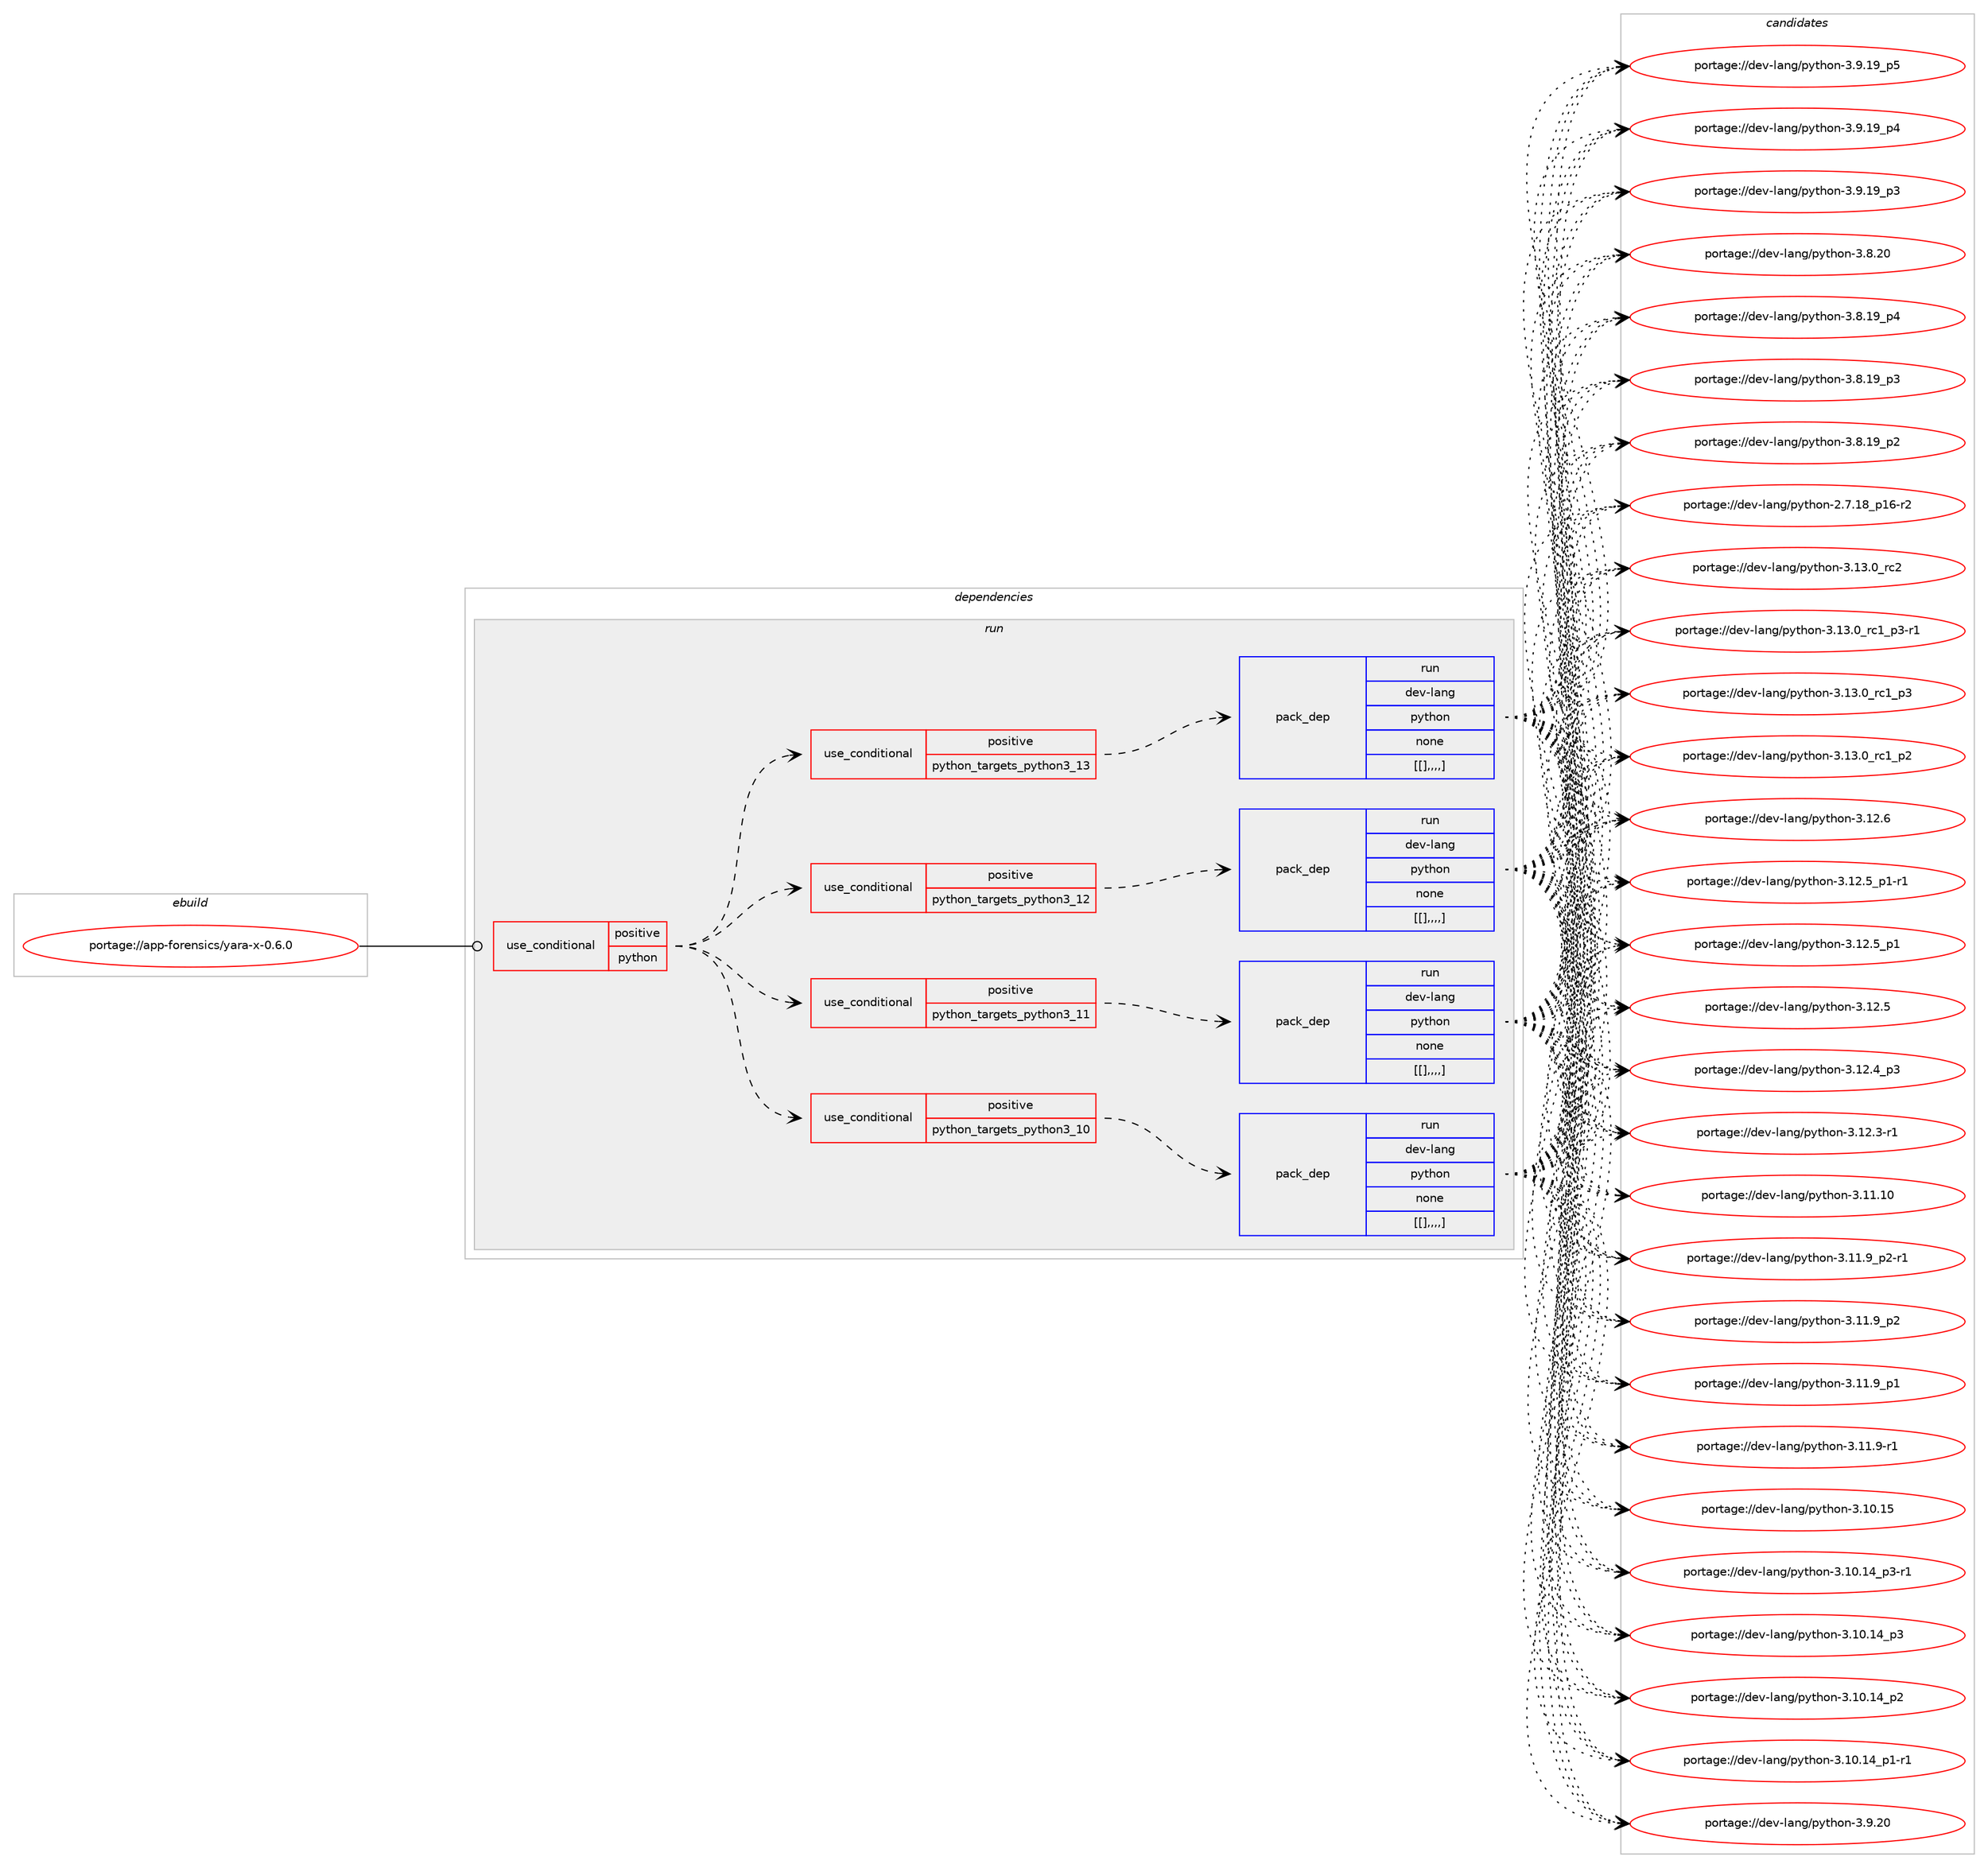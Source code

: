 digraph prolog {

# *************
# Graph options
# *************

newrank=true;
concentrate=true;
compound=true;
graph [rankdir=LR,fontname=Helvetica,fontsize=10,ranksep=1.5];#, ranksep=2.5, nodesep=0.2];
edge  [arrowhead=vee];
node  [fontname=Helvetica,fontsize=10];

# **********
# The ebuild
# **********

subgraph cluster_leftcol {
color=gray;
label=<<i>ebuild</i>>;
id [label="portage://app-forensics/yara-x-0.6.0", color=red, width=4, href="../app-forensics/yara-x-0.6.0.svg"];
}

# ****************
# The dependencies
# ****************

subgraph cluster_midcol {
color=gray;
label=<<i>dependencies</i>>;
subgraph cluster_compile {
fillcolor="#eeeeee";
style=filled;
label=<<i>compile</i>>;
}
subgraph cluster_compileandrun {
fillcolor="#eeeeee";
style=filled;
label=<<i>compile and run</i>>;
}
subgraph cluster_run {
fillcolor="#eeeeee";
style=filled;
label=<<i>run</i>>;
subgraph cond10934 {
dependency36790 [label=<<TABLE BORDER="0" CELLBORDER="1" CELLSPACING="0" CELLPADDING="4"><TR><TD ROWSPAN="3" CELLPADDING="10">use_conditional</TD></TR><TR><TD>positive</TD></TR><TR><TD>python</TD></TR></TABLE>>, shape=none, color=red];
subgraph cond10935 {
dependency36791 [label=<<TABLE BORDER="0" CELLBORDER="1" CELLSPACING="0" CELLPADDING="4"><TR><TD ROWSPAN="3" CELLPADDING="10">use_conditional</TD></TR><TR><TD>positive</TD></TR><TR><TD>python_targets_python3_10</TD></TR></TABLE>>, shape=none, color=red];
subgraph pack25484 {
dependency36792 [label=<<TABLE BORDER="0" CELLBORDER="1" CELLSPACING="0" CELLPADDING="4" WIDTH="220"><TR><TD ROWSPAN="6" CELLPADDING="30">pack_dep</TD></TR><TR><TD WIDTH="110">run</TD></TR><TR><TD>dev-lang</TD></TR><TR><TD>python</TD></TR><TR><TD>none</TD></TR><TR><TD>[[],,,,]</TD></TR></TABLE>>, shape=none, color=blue];
}
dependency36791:e -> dependency36792:w [weight=20,style="dashed",arrowhead="vee"];
}
dependency36790:e -> dependency36791:w [weight=20,style="dashed",arrowhead="vee"];
subgraph cond10936 {
dependency36793 [label=<<TABLE BORDER="0" CELLBORDER="1" CELLSPACING="0" CELLPADDING="4"><TR><TD ROWSPAN="3" CELLPADDING="10">use_conditional</TD></TR><TR><TD>positive</TD></TR><TR><TD>python_targets_python3_11</TD></TR></TABLE>>, shape=none, color=red];
subgraph pack25485 {
dependency36794 [label=<<TABLE BORDER="0" CELLBORDER="1" CELLSPACING="0" CELLPADDING="4" WIDTH="220"><TR><TD ROWSPAN="6" CELLPADDING="30">pack_dep</TD></TR><TR><TD WIDTH="110">run</TD></TR><TR><TD>dev-lang</TD></TR><TR><TD>python</TD></TR><TR><TD>none</TD></TR><TR><TD>[[],,,,]</TD></TR></TABLE>>, shape=none, color=blue];
}
dependency36793:e -> dependency36794:w [weight=20,style="dashed",arrowhead="vee"];
}
dependency36790:e -> dependency36793:w [weight=20,style="dashed",arrowhead="vee"];
subgraph cond10937 {
dependency36795 [label=<<TABLE BORDER="0" CELLBORDER="1" CELLSPACING="0" CELLPADDING="4"><TR><TD ROWSPAN="3" CELLPADDING="10">use_conditional</TD></TR><TR><TD>positive</TD></TR><TR><TD>python_targets_python3_12</TD></TR></TABLE>>, shape=none, color=red];
subgraph pack25486 {
dependency36796 [label=<<TABLE BORDER="0" CELLBORDER="1" CELLSPACING="0" CELLPADDING="4" WIDTH="220"><TR><TD ROWSPAN="6" CELLPADDING="30">pack_dep</TD></TR><TR><TD WIDTH="110">run</TD></TR><TR><TD>dev-lang</TD></TR><TR><TD>python</TD></TR><TR><TD>none</TD></TR><TR><TD>[[],,,,]</TD></TR></TABLE>>, shape=none, color=blue];
}
dependency36795:e -> dependency36796:w [weight=20,style="dashed",arrowhead="vee"];
}
dependency36790:e -> dependency36795:w [weight=20,style="dashed",arrowhead="vee"];
subgraph cond10938 {
dependency36797 [label=<<TABLE BORDER="0" CELLBORDER="1" CELLSPACING="0" CELLPADDING="4"><TR><TD ROWSPAN="3" CELLPADDING="10">use_conditional</TD></TR><TR><TD>positive</TD></TR><TR><TD>python_targets_python3_13</TD></TR></TABLE>>, shape=none, color=red];
subgraph pack25487 {
dependency36798 [label=<<TABLE BORDER="0" CELLBORDER="1" CELLSPACING="0" CELLPADDING="4" WIDTH="220"><TR><TD ROWSPAN="6" CELLPADDING="30">pack_dep</TD></TR><TR><TD WIDTH="110">run</TD></TR><TR><TD>dev-lang</TD></TR><TR><TD>python</TD></TR><TR><TD>none</TD></TR><TR><TD>[[],,,,]</TD></TR></TABLE>>, shape=none, color=blue];
}
dependency36797:e -> dependency36798:w [weight=20,style="dashed",arrowhead="vee"];
}
dependency36790:e -> dependency36797:w [weight=20,style="dashed",arrowhead="vee"];
}
id:e -> dependency36790:w [weight=20,style="solid",arrowhead="odot"];
}
}

# **************
# The candidates
# **************

subgraph cluster_choices {
rank=same;
color=gray;
label=<<i>candidates</i>>;

subgraph choice25484 {
color=black;
nodesep=1;
choice10010111845108971101034711212111610411111045514649514648951149950 [label="portage://dev-lang/python-3.13.0_rc2", color=red, width=4,href="../dev-lang/python-3.13.0_rc2.svg"];
choice1001011184510897110103471121211161041111104551464951464895114994995112514511449 [label="portage://dev-lang/python-3.13.0_rc1_p3-r1", color=red, width=4,href="../dev-lang/python-3.13.0_rc1_p3-r1.svg"];
choice100101118451089711010347112121116104111110455146495146489511499499511251 [label="portage://dev-lang/python-3.13.0_rc1_p3", color=red, width=4,href="../dev-lang/python-3.13.0_rc1_p3.svg"];
choice100101118451089711010347112121116104111110455146495146489511499499511250 [label="portage://dev-lang/python-3.13.0_rc1_p2", color=red, width=4,href="../dev-lang/python-3.13.0_rc1_p2.svg"];
choice10010111845108971101034711212111610411111045514649504654 [label="portage://dev-lang/python-3.12.6", color=red, width=4,href="../dev-lang/python-3.12.6.svg"];
choice1001011184510897110103471121211161041111104551464950465395112494511449 [label="portage://dev-lang/python-3.12.5_p1-r1", color=red, width=4,href="../dev-lang/python-3.12.5_p1-r1.svg"];
choice100101118451089711010347112121116104111110455146495046539511249 [label="portage://dev-lang/python-3.12.5_p1", color=red, width=4,href="../dev-lang/python-3.12.5_p1.svg"];
choice10010111845108971101034711212111610411111045514649504653 [label="portage://dev-lang/python-3.12.5", color=red, width=4,href="../dev-lang/python-3.12.5.svg"];
choice100101118451089711010347112121116104111110455146495046529511251 [label="portage://dev-lang/python-3.12.4_p3", color=red, width=4,href="../dev-lang/python-3.12.4_p3.svg"];
choice100101118451089711010347112121116104111110455146495046514511449 [label="portage://dev-lang/python-3.12.3-r1", color=red, width=4,href="../dev-lang/python-3.12.3-r1.svg"];
choice1001011184510897110103471121211161041111104551464949464948 [label="portage://dev-lang/python-3.11.10", color=red, width=4,href="../dev-lang/python-3.11.10.svg"];
choice1001011184510897110103471121211161041111104551464949465795112504511449 [label="portage://dev-lang/python-3.11.9_p2-r1", color=red, width=4,href="../dev-lang/python-3.11.9_p2-r1.svg"];
choice100101118451089711010347112121116104111110455146494946579511250 [label="portage://dev-lang/python-3.11.9_p2", color=red, width=4,href="../dev-lang/python-3.11.9_p2.svg"];
choice100101118451089711010347112121116104111110455146494946579511249 [label="portage://dev-lang/python-3.11.9_p1", color=red, width=4,href="../dev-lang/python-3.11.9_p1.svg"];
choice100101118451089711010347112121116104111110455146494946574511449 [label="portage://dev-lang/python-3.11.9-r1", color=red, width=4,href="../dev-lang/python-3.11.9-r1.svg"];
choice1001011184510897110103471121211161041111104551464948464953 [label="portage://dev-lang/python-3.10.15", color=red, width=4,href="../dev-lang/python-3.10.15.svg"];
choice100101118451089711010347112121116104111110455146494846495295112514511449 [label="portage://dev-lang/python-3.10.14_p3-r1", color=red, width=4,href="../dev-lang/python-3.10.14_p3-r1.svg"];
choice10010111845108971101034711212111610411111045514649484649529511251 [label="portage://dev-lang/python-3.10.14_p3", color=red, width=4,href="../dev-lang/python-3.10.14_p3.svg"];
choice10010111845108971101034711212111610411111045514649484649529511250 [label="portage://dev-lang/python-3.10.14_p2", color=red, width=4,href="../dev-lang/python-3.10.14_p2.svg"];
choice100101118451089711010347112121116104111110455146494846495295112494511449 [label="portage://dev-lang/python-3.10.14_p1-r1", color=red, width=4,href="../dev-lang/python-3.10.14_p1-r1.svg"];
choice10010111845108971101034711212111610411111045514657465048 [label="portage://dev-lang/python-3.9.20", color=red, width=4,href="../dev-lang/python-3.9.20.svg"];
choice100101118451089711010347112121116104111110455146574649579511253 [label="portage://dev-lang/python-3.9.19_p5", color=red, width=4,href="../dev-lang/python-3.9.19_p5.svg"];
choice100101118451089711010347112121116104111110455146574649579511252 [label="portage://dev-lang/python-3.9.19_p4", color=red, width=4,href="../dev-lang/python-3.9.19_p4.svg"];
choice100101118451089711010347112121116104111110455146574649579511251 [label="portage://dev-lang/python-3.9.19_p3", color=red, width=4,href="../dev-lang/python-3.9.19_p3.svg"];
choice10010111845108971101034711212111610411111045514656465048 [label="portage://dev-lang/python-3.8.20", color=red, width=4,href="../dev-lang/python-3.8.20.svg"];
choice100101118451089711010347112121116104111110455146564649579511252 [label="portage://dev-lang/python-3.8.19_p4", color=red, width=4,href="../dev-lang/python-3.8.19_p4.svg"];
choice100101118451089711010347112121116104111110455146564649579511251 [label="portage://dev-lang/python-3.8.19_p3", color=red, width=4,href="../dev-lang/python-3.8.19_p3.svg"];
choice100101118451089711010347112121116104111110455146564649579511250 [label="portage://dev-lang/python-3.8.19_p2", color=red, width=4,href="../dev-lang/python-3.8.19_p2.svg"];
choice100101118451089711010347112121116104111110455046554649569511249544511450 [label="portage://dev-lang/python-2.7.18_p16-r2", color=red, width=4,href="../dev-lang/python-2.7.18_p16-r2.svg"];
dependency36792:e -> choice10010111845108971101034711212111610411111045514649514648951149950:w [style=dotted,weight="100"];
dependency36792:e -> choice1001011184510897110103471121211161041111104551464951464895114994995112514511449:w [style=dotted,weight="100"];
dependency36792:e -> choice100101118451089711010347112121116104111110455146495146489511499499511251:w [style=dotted,weight="100"];
dependency36792:e -> choice100101118451089711010347112121116104111110455146495146489511499499511250:w [style=dotted,weight="100"];
dependency36792:e -> choice10010111845108971101034711212111610411111045514649504654:w [style=dotted,weight="100"];
dependency36792:e -> choice1001011184510897110103471121211161041111104551464950465395112494511449:w [style=dotted,weight="100"];
dependency36792:e -> choice100101118451089711010347112121116104111110455146495046539511249:w [style=dotted,weight="100"];
dependency36792:e -> choice10010111845108971101034711212111610411111045514649504653:w [style=dotted,weight="100"];
dependency36792:e -> choice100101118451089711010347112121116104111110455146495046529511251:w [style=dotted,weight="100"];
dependency36792:e -> choice100101118451089711010347112121116104111110455146495046514511449:w [style=dotted,weight="100"];
dependency36792:e -> choice1001011184510897110103471121211161041111104551464949464948:w [style=dotted,weight="100"];
dependency36792:e -> choice1001011184510897110103471121211161041111104551464949465795112504511449:w [style=dotted,weight="100"];
dependency36792:e -> choice100101118451089711010347112121116104111110455146494946579511250:w [style=dotted,weight="100"];
dependency36792:e -> choice100101118451089711010347112121116104111110455146494946579511249:w [style=dotted,weight="100"];
dependency36792:e -> choice100101118451089711010347112121116104111110455146494946574511449:w [style=dotted,weight="100"];
dependency36792:e -> choice1001011184510897110103471121211161041111104551464948464953:w [style=dotted,weight="100"];
dependency36792:e -> choice100101118451089711010347112121116104111110455146494846495295112514511449:w [style=dotted,weight="100"];
dependency36792:e -> choice10010111845108971101034711212111610411111045514649484649529511251:w [style=dotted,weight="100"];
dependency36792:e -> choice10010111845108971101034711212111610411111045514649484649529511250:w [style=dotted,weight="100"];
dependency36792:e -> choice100101118451089711010347112121116104111110455146494846495295112494511449:w [style=dotted,weight="100"];
dependency36792:e -> choice10010111845108971101034711212111610411111045514657465048:w [style=dotted,weight="100"];
dependency36792:e -> choice100101118451089711010347112121116104111110455146574649579511253:w [style=dotted,weight="100"];
dependency36792:e -> choice100101118451089711010347112121116104111110455146574649579511252:w [style=dotted,weight="100"];
dependency36792:e -> choice100101118451089711010347112121116104111110455146574649579511251:w [style=dotted,weight="100"];
dependency36792:e -> choice10010111845108971101034711212111610411111045514656465048:w [style=dotted,weight="100"];
dependency36792:e -> choice100101118451089711010347112121116104111110455146564649579511252:w [style=dotted,weight="100"];
dependency36792:e -> choice100101118451089711010347112121116104111110455146564649579511251:w [style=dotted,weight="100"];
dependency36792:e -> choice100101118451089711010347112121116104111110455146564649579511250:w [style=dotted,weight="100"];
dependency36792:e -> choice100101118451089711010347112121116104111110455046554649569511249544511450:w [style=dotted,weight="100"];
}
subgraph choice25485 {
color=black;
nodesep=1;
choice10010111845108971101034711212111610411111045514649514648951149950 [label="portage://dev-lang/python-3.13.0_rc2", color=red, width=4,href="../dev-lang/python-3.13.0_rc2.svg"];
choice1001011184510897110103471121211161041111104551464951464895114994995112514511449 [label="portage://dev-lang/python-3.13.0_rc1_p3-r1", color=red, width=4,href="../dev-lang/python-3.13.0_rc1_p3-r1.svg"];
choice100101118451089711010347112121116104111110455146495146489511499499511251 [label="portage://dev-lang/python-3.13.0_rc1_p3", color=red, width=4,href="../dev-lang/python-3.13.0_rc1_p3.svg"];
choice100101118451089711010347112121116104111110455146495146489511499499511250 [label="portage://dev-lang/python-3.13.0_rc1_p2", color=red, width=4,href="../dev-lang/python-3.13.0_rc1_p2.svg"];
choice10010111845108971101034711212111610411111045514649504654 [label="portage://dev-lang/python-3.12.6", color=red, width=4,href="../dev-lang/python-3.12.6.svg"];
choice1001011184510897110103471121211161041111104551464950465395112494511449 [label="portage://dev-lang/python-3.12.5_p1-r1", color=red, width=4,href="../dev-lang/python-3.12.5_p1-r1.svg"];
choice100101118451089711010347112121116104111110455146495046539511249 [label="portage://dev-lang/python-3.12.5_p1", color=red, width=4,href="../dev-lang/python-3.12.5_p1.svg"];
choice10010111845108971101034711212111610411111045514649504653 [label="portage://dev-lang/python-3.12.5", color=red, width=4,href="../dev-lang/python-3.12.5.svg"];
choice100101118451089711010347112121116104111110455146495046529511251 [label="portage://dev-lang/python-3.12.4_p3", color=red, width=4,href="../dev-lang/python-3.12.4_p3.svg"];
choice100101118451089711010347112121116104111110455146495046514511449 [label="portage://dev-lang/python-3.12.3-r1", color=red, width=4,href="../dev-lang/python-3.12.3-r1.svg"];
choice1001011184510897110103471121211161041111104551464949464948 [label="portage://dev-lang/python-3.11.10", color=red, width=4,href="../dev-lang/python-3.11.10.svg"];
choice1001011184510897110103471121211161041111104551464949465795112504511449 [label="portage://dev-lang/python-3.11.9_p2-r1", color=red, width=4,href="../dev-lang/python-3.11.9_p2-r1.svg"];
choice100101118451089711010347112121116104111110455146494946579511250 [label="portage://dev-lang/python-3.11.9_p2", color=red, width=4,href="../dev-lang/python-3.11.9_p2.svg"];
choice100101118451089711010347112121116104111110455146494946579511249 [label="portage://dev-lang/python-3.11.9_p1", color=red, width=4,href="../dev-lang/python-3.11.9_p1.svg"];
choice100101118451089711010347112121116104111110455146494946574511449 [label="portage://dev-lang/python-3.11.9-r1", color=red, width=4,href="../dev-lang/python-3.11.9-r1.svg"];
choice1001011184510897110103471121211161041111104551464948464953 [label="portage://dev-lang/python-3.10.15", color=red, width=4,href="../dev-lang/python-3.10.15.svg"];
choice100101118451089711010347112121116104111110455146494846495295112514511449 [label="portage://dev-lang/python-3.10.14_p3-r1", color=red, width=4,href="../dev-lang/python-3.10.14_p3-r1.svg"];
choice10010111845108971101034711212111610411111045514649484649529511251 [label="portage://dev-lang/python-3.10.14_p3", color=red, width=4,href="../dev-lang/python-3.10.14_p3.svg"];
choice10010111845108971101034711212111610411111045514649484649529511250 [label="portage://dev-lang/python-3.10.14_p2", color=red, width=4,href="../dev-lang/python-3.10.14_p2.svg"];
choice100101118451089711010347112121116104111110455146494846495295112494511449 [label="portage://dev-lang/python-3.10.14_p1-r1", color=red, width=4,href="../dev-lang/python-3.10.14_p1-r1.svg"];
choice10010111845108971101034711212111610411111045514657465048 [label="portage://dev-lang/python-3.9.20", color=red, width=4,href="../dev-lang/python-3.9.20.svg"];
choice100101118451089711010347112121116104111110455146574649579511253 [label="portage://dev-lang/python-3.9.19_p5", color=red, width=4,href="../dev-lang/python-3.9.19_p5.svg"];
choice100101118451089711010347112121116104111110455146574649579511252 [label="portage://dev-lang/python-3.9.19_p4", color=red, width=4,href="../dev-lang/python-3.9.19_p4.svg"];
choice100101118451089711010347112121116104111110455146574649579511251 [label="portage://dev-lang/python-3.9.19_p3", color=red, width=4,href="../dev-lang/python-3.9.19_p3.svg"];
choice10010111845108971101034711212111610411111045514656465048 [label="portage://dev-lang/python-3.8.20", color=red, width=4,href="../dev-lang/python-3.8.20.svg"];
choice100101118451089711010347112121116104111110455146564649579511252 [label="portage://dev-lang/python-3.8.19_p4", color=red, width=4,href="../dev-lang/python-3.8.19_p4.svg"];
choice100101118451089711010347112121116104111110455146564649579511251 [label="portage://dev-lang/python-3.8.19_p3", color=red, width=4,href="../dev-lang/python-3.8.19_p3.svg"];
choice100101118451089711010347112121116104111110455146564649579511250 [label="portage://dev-lang/python-3.8.19_p2", color=red, width=4,href="../dev-lang/python-3.8.19_p2.svg"];
choice100101118451089711010347112121116104111110455046554649569511249544511450 [label="portage://dev-lang/python-2.7.18_p16-r2", color=red, width=4,href="../dev-lang/python-2.7.18_p16-r2.svg"];
dependency36794:e -> choice10010111845108971101034711212111610411111045514649514648951149950:w [style=dotted,weight="100"];
dependency36794:e -> choice1001011184510897110103471121211161041111104551464951464895114994995112514511449:w [style=dotted,weight="100"];
dependency36794:e -> choice100101118451089711010347112121116104111110455146495146489511499499511251:w [style=dotted,weight="100"];
dependency36794:e -> choice100101118451089711010347112121116104111110455146495146489511499499511250:w [style=dotted,weight="100"];
dependency36794:e -> choice10010111845108971101034711212111610411111045514649504654:w [style=dotted,weight="100"];
dependency36794:e -> choice1001011184510897110103471121211161041111104551464950465395112494511449:w [style=dotted,weight="100"];
dependency36794:e -> choice100101118451089711010347112121116104111110455146495046539511249:w [style=dotted,weight="100"];
dependency36794:e -> choice10010111845108971101034711212111610411111045514649504653:w [style=dotted,weight="100"];
dependency36794:e -> choice100101118451089711010347112121116104111110455146495046529511251:w [style=dotted,weight="100"];
dependency36794:e -> choice100101118451089711010347112121116104111110455146495046514511449:w [style=dotted,weight="100"];
dependency36794:e -> choice1001011184510897110103471121211161041111104551464949464948:w [style=dotted,weight="100"];
dependency36794:e -> choice1001011184510897110103471121211161041111104551464949465795112504511449:w [style=dotted,weight="100"];
dependency36794:e -> choice100101118451089711010347112121116104111110455146494946579511250:w [style=dotted,weight="100"];
dependency36794:e -> choice100101118451089711010347112121116104111110455146494946579511249:w [style=dotted,weight="100"];
dependency36794:e -> choice100101118451089711010347112121116104111110455146494946574511449:w [style=dotted,weight="100"];
dependency36794:e -> choice1001011184510897110103471121211161041111104551464948464953:w [style=dotted,weight="100"];
dependency36794:e -> choice100101118451089711010347112121116104111110455146494846495295112514511449:w [style=dotted,weight="100"];
dependency36794:e -> choice10010111845108971101034711212111610411111045514649484649529511251:w [style=dotted,weight="100"];
dependency36794:e -> choice10010111845108971101034711212111610411111045514649484649529511250:w [style=dotted,weight="100"];
dependency36794:e -> choice100101118451089711010347112121116104111110455146494846495295112494511449:w [style=dotted,weight="100"];
dependency36794:e -> choice10010111845108971101034711212111610411111045514657465048:w [style=dotted,weight="100"];
dependency36794:e -> choice100101118451089711010347112121116104111110455146574649579511253:w [style=dotted,weight="100"];
dependency36794:e -> choice100101118451089711010347112121116104111110455146574649579511252:w [style=dotted,weight="100"];
dependency36794:e -> choice100101118451089711010347112121116104111110455146574649579511251:w [style=dotted,weight="100"];
dependency36794:e -> choice10010111845108971101034711212111610411111045514656465048:w [style=dotted,weight="100"];
dependency36794:e -> choice100101118451089711010347112121116104111110455146564649579511252:w [style=dotted,weight="100"];
dependency36794:e -> choice100101118451089711010347112121116104111110455146564649579511251:w [style=dotted,weight="100"];
dependency36794:e -> choice100101118451089711010347112121116104111110455146564649579511250:w [style=dotted,weight="100"];
dependency36794:e -> choice100101118451089711010347112121116104111110455046554649569511249544511450:w [style=dotted,weight="100"];
}
subgraph choice25486 {
color=black;
nodesep=1;
choice10010111845108971101034711212111610411111045514649514648951149950 [label="portage://dev-lang/python-3.13.0_rc2", color=red, width=4,href="../dev-lang/python-3.13.0_rc2.svg"];
choice1001011184510897110103471121211161041111104551464951464895114994995112514511449 [label="portage://dev-lang/python-3.13.0_rc1_p3-r1", color=red, width=4,href="../dev-lang/python-3.13.0_rc1_p3-r1.svg"];
choice100101118451089711010347112121116104111110455146495146489511499499511251 [label="portage://dev-lang/python-3.13.0_rc1_p3", color=red, width=4,href="../dev-lang/python-3.13.0_rc1_p3.svg"];
choice100101118451089711010347112121116104111110455146495146489511499499511250 [label="portage://dev-lang/python-3.13.0_rc1_p2", color=red, width=4,href="../dev-lang/python-3.13.0_rc1_p2.svg"];
choice10010111845108971101034711212111610411111045514649504654 [label="portage://dev-lang/python-3.12.6", color=red, width=4,href="../dev-lang/python-3.12.6.svg"];
choice1001011184510897110103471121211161041111104551464950465395112494511449 [label="portage://dev-lang/python-3.12.5_p1-r1", color=red, width=4,href="../dev-lang/python-3.12.5_p1-r1.svg"];
choice100101118451089711010347112121116104111110455146495046539511249 [label="portage://dev-lang/python-3.12.5_p1", color=red, width=4,href="../dev-lang/python-3.12.5_p1.svg"];
choice10010111845108971101034711212111610411111045514649504653 [label="portage://dev-lang/python-3.12.5", color=red, width=4,href="../dev-lang/python-3.12.5.svg"];
choice100101118451089711010347112121116104111110455146495046529511251 [label="portage://dev-lang/python-3.12.4_p3", color=red, width=4,href="../dev-lang/python-3.12.4_p3.svg"];
choice100101118451089711010347112121116104111110455146495046514511449 [label="portage://dev-lang/python-3.12.3-r1", color=red, width=4,href="../dev-lang/python-3.12.3-r1.svg"];
choice1001011184510897110103471121211161041111104551464949464948 [label="portage://dev-lang/python-3.11.10", color=red, width=4,href="../dev-lang/python-3.11.10.svg"];
choice1001011184510897110103471121211161041111104551464949465795112504511449 [label="portage://dev-lang/python-3.11.9_p2-r1", color=red, width=4,href="../dev-lang/python-3.11.9_p2-r1.svg"];
choice100101118451089711010347112121116104111110455146494946579511250 [label="portage://dev-lang/python-3.11.9_p2", color=red, width=4,href="../dev-lang/python-3.11.9_p2.svg"];
choice100101118451089711010347112121116104111110455146494946579511249 [label="portage://dev-lang/python-3.11.9_p1", color=red, width=4,href="../dev-lang/python-3.11.9_p1.svg"];
choice100101118451089711010347112121116104111110455146494946574511449 [label="portage://dev-lang/python-3.11.9-r1", color=red, width=4,href="../dev-lang/python-3.11.9-r1.svg"];
choice1001011184510897110103471121211161041111104551464948464953 [label="portage://dev-lang/python-3.10.15", color=red, width=4,href="../dev-lang/python-3.10.15.svg"];
choice100101118451089711010347112121116104111110455146494846495295112514511449 [label="portage://dev-lang/python-3.10.14_p3-r1", color=red, width=4,href="../dev-lang/python-3.10.14_p3-r1.svg"];
choice10010111845108971101034711212111610411111045514649484649529511251 [label="portage://dev-lang/python-3.10.14_p3", color=red, width=4,href="../dev-lang/python-3.10.14_p3.svg"];
choice10010111845108971101034711212111610411111045514649484649529511250 [label="portage://dev-lang/python-3.10.14_p2", color=red, width=4,href="../dev-lang/python-3.10.14_p2.svg"];
choice100101118451089711010347112121116104111110455146494846495295112494511449 [label="portage://dev-lang/python-3.10.14_p1-r1", color=red, width=4,href="../dev-lang/python-3.10.14_p1-r1.svg"];
choice10010111845108971101034711212111610411111045514657465048 [label="portage://dev-lang/python-3.9.20", color=red, width=4,href="../dev-lang/python-3.9.20.svg"];
choice100101118451089711010347112121116104111110455146574649579511253 [label="portage://dev-lang/python-3.9.19_p5", color=red, width=4,href="../dev-lang/python-3.9.19_p5.svg"];
choice100101118451089711010347112121116104111110455146574649579511252 [label="portage://dev-lang/python-3.9.19_p4", color=red, width=4,href="../dev-lang/python-3.9.19_p4.svg"];
choice100101118451089711010347112121116104111110455146574649579511251 [label="portage://dev-lang/python-3.9.19_p3", color=red, width=4,href="../dev-lang/python-3.9.19_p3.svg"];
choice10010111845108971101034711212111610411111045514656465048 [label="portage://dev-lang/python-3.8.20", color=red, width=4,href="../dev-lang/python-3.8.20.svg"];
choice100101118451089711010347112121116104111110455146564649579511252 [label="portage://dev-lang/python-3.8.19_p4", color=red, width=4,href="../dev-lang/python-3.8.19_p4.svg"];
choice100101118451089711010347112121116104111110455146564649579511251 [label="portage://dev-lang/python-3.8.19_p3", color=red, width=4,href="../dev-lang/python-3.8.19_p3.svg"];
choice100101118451089711010347112121116104111110455146564649579511250 [label="portage://dev-lang/python-3.8.19_p2", color=red, width=4,href="../dev-lang/python-3.8.19_p2.svg"];
choice100101118451089711010347112121116104111110455046554649569511249544511450 [label="portage://dev-lang/python-2.7.18_p16-r2", color=red, width=4,href="../dev-lang/python-2.7.18_p16-r2.svg"];
dependency36796:e -> choice10010111845108971101034711212111610411111045514649514648951149950:w [style=dotted,weight="100"];
dependency36796:e -> choice1001011184510897110103471121211161041111104551464951464895114994995112514511449:w [style=dotted,weight="100"];
dependency36796:e -> choice100101118451089711010347112121116104111110455146495146489511499499511251:w [style=dotted,weight="100"];
dependency36796:e -> choice100101118451089711010347112121116104111110455146495146489511499499511250:w [style=dotted,weight="100"];
dependency36796:e -> choice10010111845108971101034711212111610411111045514649504654:w [style=dotted,weight="100"];
dependency36796:e -> choice1001011184510897110103471121211161041111104551464950465395112494511449:w [style=dotted,weight="100"];
dependency36796:e -> choice100101118451089711010347112121116104111110455146495046539511249:w [style=dotted,weight="100"];
dependency36796:e -> choice10010111845108971101034711212111610411111045514649504653:w [style=dotted,weight="100"];
dependency36796:e -> choice100101118451089711010347112121116104111110455146495046529511251:w [style=dotted,weight="100"];
dependency36796:e -> choice100101118451089711010347112121116104111110455146495046514511449:w [style=dotted,weight="100"];
dependency36796:e -> choice1001011184510897110103471121211161041111104551464949464948:w [style=dotted,weight="100"];
dependency36796:e -> choice1001011184510897110103471121211161041111104551464949465795112504511449:w [style=dotted,weight="100"];
dependency36796:e -> choice100101118451089711010347112121116104111110455146494946579511250:w [style=dotted,weight="100"];
dependency36796:e -> choice100101118451089711010347112121116104111110455146494946579511249:w [style=dotted,weight="100"];
dependency36796:e -> choice100101118451089711010347112121116104111110455146494946574511449:w [style=dotted,weight="100"];
dependency36796:e -> choice1001011184510897110103471121211161041111104551464948464953:w [style=dotted,weight="100"];
dependency36796:e -> choice100101118451089711010347112121116104111110455146494846495295112514511449:w [style=dotted,weight="100"];
dependency36796:e -> choice10010111845108971101034711212111610411111045514649484649529511251:w [style=dotted,weight="100"];
dependency36796:e -> choice10010111845108971101034711212111610411111045514649484649529511250:w [style=dotted,weight="100"];
dependency36796:e -> choice100101118451089711010347112121116104111110455146494846495295112494511449:w [style=dotted,weight="100"];
dependency36796:e -> choice10010111845108971101034711212111610411111045514657465048:w [style=dotted,weight="100"];
dependency36796:e -> choice100101118451089711010347112121116104111110455146574649579511253:w [style=dotted,weight="100"];
dependency36796:e -> choice100101118451089711010347112121116104111110455146574649579511252:w [style=dotted,weight="100"];
dependency36796:e -> choice100101118451089711010347112121116104111110455146574649579511251:w [style=dotted,weight="100"];
dependency36796:e -> choice10010111845108971101034711212111610411111045514656465048:w [style=dotted,weight="100"];
dependency36796:e -> choice100101118451089711010347112121116104111110455146564649579511252:w [style=dotted,weight="100"];
dependency36796:e -> choice100101118451089711010347112121116104111110455146564649579511251:w [style=dotted,weight="100"];
dependency36796:e -> choice100101118451089711010347112121116104111110455146564649579511250:w [style=dotted,weight="100"];
dependency36796:e -> choice100101118451089711010347112121116104111110455046554649569511249544511450:w [style=dotted,weight="100"];
}
subgraph choice25487 {
color=black;
nodesep=1;
choice10010111845108971101034711212111610411111045514649514648951149950 [label="portage://dev-lang/python-3.13.0_rc2", color=red, width=4,href="../dev-lang/python-3.13.0_rc2.svg"];
choice1001011184510897110103471121211161041111104551464951464895114994995112514511449 [label="portage://dev-lang/python-3.13.0_rc1_p3-r1", color=red, width=4,href="../dev-lang/python-3.13.0_rc1_p3-r1.svg"];
choice100101118451089711010347112121116104111110455146495146489511499499511251 [label="portage://dev-lang/python-3.13.0_rc1_p3", color=red, width=4,href="../dev-lang/python-3.13.0_rc1_p3.svg"];
choice100101118451089711010347112121116104111110455146495146489511499499511250 [label="portage://dev-lang/python-3.13.0_rc1_p2", color=red, width=4,href="../dev-lang/python-3.13.0_rc1_p2.svg"];
choice10010111845108971101034711212111610411111045514649504654 [label="portage://dev-lang/python-3.12.6", color=red, width=4,href="../dev-lang/python-3.12.6.svg"];
choice1001011184510897110103471121211161041111104551464950465395112494511449 [label="portage://dev-lang/python-3.12.5_p1-r1", color=red, width=4,href="../dev-lang/python-3.12.5_p1-r1.svg"];
choice100101118451089711010347112121116104111110455146495046539511249 [label="portage://dev-lang/python-3.12.5_p1", color=red, width=4,href="../dev-lang/python-3.12.5_p1.svg"];
choice10010111845108971101034711212111610411111045514649504653 [label="portage://dev-lang/python-3.12.5", color=red, width=4,href="../dev-lang/python-3.12.5.svg"];
choice100101118451089711010347112121116104111110455146495046529511251 [label="portage://dev-lang/python-3.12.4_p3", color=red, width=4,href="../dev-lang/python-3.12.4_p3.svg"];
choice100101118451089711010347112121116104111110455146495046514511449 [label="portage://dev-lang/python-3.12.3-r1", color=red, width=4,href="../dev-lang/python-3.12.3-r1.svg"];
choice1001011184510897110103471121211161041111104551464949464948 [label="portage://dev-lang/python-3.11.10", color=red, width=4,href="../dev-lang/python-3.11.10.svg"];
choice1001011184510897110103471121211161041111104551464949465795112504511449 [label="portage://dev-lang/python-3.11.9_p2-r1", color=red, width=4,href="../dev-lang/python-3.11.9_p2-r1.svg"];
choice100101118451089711010347112121116104111110455146494946579511250 [label="portage://dev-lang/python-3.11.9_p2", color=red, width=4,href="../dev-lang/python-3.11.9_p2.svg"];
choice100101118451089711010347112121116104111110455146494946579511249 [label="portage://dev-lang/python-3.11.9_p1", color=red, width=4,href="../dev-lang/python-3.11.9_p1.svg"];
choice100101118451089711010347112121116104111110455146494946574511449 [label="portage://dev-lang/python-3.11.9-r1", color=red, width=4,href="../dev-lang/python-3.11.9-r1.svg"];
choice1001011184510897110103471121211161041111104551464948464953 [label="portage://dev-lang/python-3.10.15", color=red, width=4,href="../dev-lang/python-3.10.15.svg"];
choice100101118451089711010347112121116104111110455146494846495295112514511449 [label="portage://dev-lang/python-3.10.14_p3-r1", color=red, width=4,href="../dev-lang/python-3.10.14_p3-r1.svg"];
choice10010111845108971101034711212111610411111045514649484649529511251 [label="portage://dev-lang/python-3.10.14_p3", color=red, width=4,href="../dev-lang/python-3.10.14_p3.svg"];
choice10010111845108971101034711212111610411111045514649484649529511250 [label="portage://dev-lang/python-3.10.14_p2", color=red, width=4,href="../dev-lang/python-3.10.14_p2.svg"];
choice100101118451089711010347112121116104111110455146494846495295112494511449 [label="portage://dev-lang/python-3.10.14_p1-r1", color=red, width=4,href="../dev-lang/python-3.10.14_p1-r1.svg"];
choice10010111845108971101034711212111610411111045514657465048 [label="portage://dev-lang/python-3.9.20", color=red, width=4,href="../dev-lang/python-3.9.20.svg"];
choice100101118451089711010347112121116104111110455146574649579511253 [label="portage://dev-lang/python-3.9.19_p5", color=red, width=4,href="../dev-lang/python-3.9.19_p5.svg"];
choice100101118451089711010347112121116104111110455146574649579511252 [label="portage://dev-lang/python-3.9.19_p4", color=red, width=4,href="../dev-lang/python-3.9.19_p4.svg"];
choice100101118451089711010347112121116104111110455146574649579511251 [label="portage://dev-lang/python-3.9.19_p3", color=red, width=4,href="../dev-lang/python-3.9.19_p3.svg"];
choice10010111845108971101034711212111610411111045514656465048 [label="portage://dev-lang/python-3.8.20", color=red, width=4,href="../dev-lang/python-3.8.20.svg"];
choice100101118451089711010347112121116104111110455146564649579511252 [label="portage://dev-lang/python-3.8.19_p4", color=red, width=4,href="../dev-lang/python-3.8.19_p4.svg"];
choice100101118451089711010347112121116104111110455146564649579511251 [label="portage://dev-lang/python-3.8.19_p3", color=red, width=4,href="../dev-lang/python-3.8.19_p3.svg"];
choice100101118451089711010347112121116104111110455146564649579511250 [label="portage://dev-lang/python-3.8.19_p2", color=red, width=4,href="../dev-lang/python-3.8.19_p2.svg"];
choice100101118451089711010347112121116104111110455046554649569511249544511450 [label="portage://dev-lang/python-2.7.18_p16-r2", color=red, width=4,href="../dev-lang/python-2.7.18_p16-r2.svg"];
dependency36798:e -> choice10010111845108971101034711212111610411111045514649514648951149950:w [style=dotted,weight="100"];
dependency36798:e -> choice1001011184510897110103471121211161041111104551464951464895114994995112514511449:w [style=dotted,weight="100"];
dependency36798:e -> choice100101118451089711010347112121116104111110455146495146489511499499511251:w [style=dotted,weight="100"];
dependency36798:e -> choice100101118451089711010347112121116104111110455146495146489511499499511250:w [style=dotted,weight="100"];
dependency36798:e -> choice10010111845108971101034711212111610411111045514649504654:w [style=dotted,weight="100"];
dependency36798:e -> choice1001011184510897110103471121211161041111104551464950465395112494511449:w [style=dotted,weight="100"];
dependency36798:e -> choice100101118451089711010347112121116104111110455146495046539511249:w [style=dotted,weight="100"];
dependency36798:e -> choice10010111845108971101034711212111610411111045514649504653:w [style=dotted,weight="100"];
dependency36798:e -> choice100101118451089711010347112121116104111110455146495046529511251:w [style=dotted,weight="100"];
dependency36798:e -> choice100101118451089711010347112121116104111110455146495046514511449:w [style=dotted,weight="100"];
dependency36798:e -> choice1001011184510897110103471121211161041111104551464949464948:w [style=dotted,weight="100"];
dependency36798:e -> choice1001011184510897110103471121211161041111104551464949465795112504511449:w [style=dotted,weight="100"];
dependency36798:e -> choice100101118451089711010347112121116104111110455146494946579511250:w [style=dotted,weight="100"];
dependency36798:e -> choice100101118451089711010347112121116104111110455146494946579511249:w [style=dotted,weight="100"];
dependency36798:e -> choice100101118451089711010347112121116104111110455146494946574511449:w [style=dotted,weight="100"];
dependency36798:e -> choice1001011184510897110103471121211161041111104551464948464953:w [style=dotted,weight="100"];
dependency36798:e -> choice100101118451089711010347112121116104111110455146494846495295112514511449:w [style=dotted,weight="100"];
dependency36798:e -> choice10010111845108971101034711212111610411111045514649484649529511251:w [style=dotted,weight="100"];
dependency36798:e -> choice10010111845108971101034711212111610411111045514649484649529511250:w [style=dotted,weight="100"];
dependency36798:e -> choice100101118451089711010347112121116104111110455146494846495295112494511449:w [style=dotted,weight="100"];
dependency36798:e -> choice10010111845108971101034711212111610411111045514657465048:w [style=dotted,weight="100"];
dependency36798:e -> choice100101118451089711010347112121116104111110455146574649579511253:w [style=dotted,weight="100"];
dependency36798:e -> choice100101118451089711010347112121116104111110455146574649579511252:w [style=dotted,weight="100"];
dependency36798:e -> choice100101118451089711010347112121116104111110455146574649579511251:w [style=dotted,weight="100"];
dependency36798:e -> choice10010111845108971101034711212111610411111045514656465048:w [style=dotted,weight="100"];
dependency36798:e -> choice100101118451089711010347112121116104111110455146564649579511252:w [style=dotted,weight="100"];
dependency36798:e -> choice100101118451089711010347112121116104111110455146564649579511251:w [style=dotted,weight="100"];
dependency36798:e -> choice100101118451089711010347112121116104111110455146564649579511250:w [style=dotted,weight="100"];
dependency36798:e -> choice100101118451089711010347112121116104111110455046554649569511249544511450:w [style=dotted,weight="100"];
}
}

}

